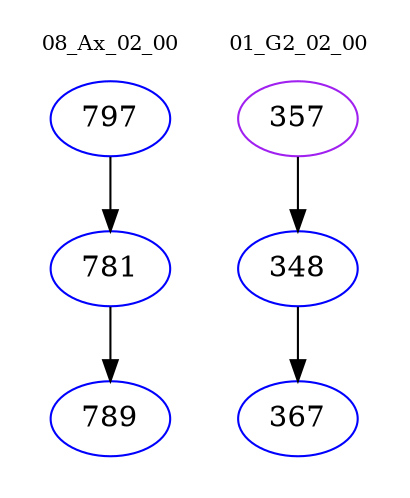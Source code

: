 digraph{
subgraph cluster_0 {
color = white
label = "08_Ax_02_00";
fontsize=10;
T0_797 [label="797", color="blue"]
T0_797 -> T0_781 [color="black"]
T0_781 [label="781", color="blue"]
T0_781 -> T0_789 [color="black"]
T0_789 [label="789", color="blue"]
}
subgraph cluster_1 {
color = white
label = "01_G2_02_00";
fontsize=10;
T1_357 [label="357", color="purple"]
T1_357 -> T1_348 [color="black"]
T1_348 [label="348", color="blue"]
T1_348 -> T1_367 [color="black"]
T1_367 [label="367", color="blue"]
}
}
